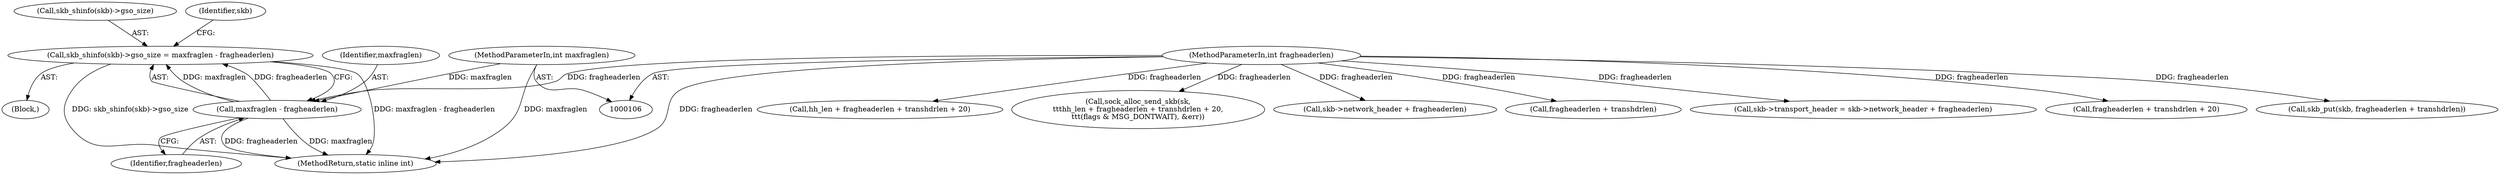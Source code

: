 digraph "0_linux_e93b7d748be887cd7639b113ba7d7ef792a7efb9@integer" {
"1000179" [label="(Call,skb_shinfo(skb)->gso_size = maxfraglen - fragheaderlen)"];
"1000184" [label="(Call,maxfraglen - fragheaderlen)"];
"1000115" [label="(MethodParameterIn,int maxfraglen)"];
"1000113" [label="(MethodParameterIn,int fragheaderlen)"];
"1000132" [label="(Call,hh_len + fragheaderlen + transhdrlen + 20)"];
"1000179" [label="(Call,skb_shinfo(skb)->gso_size = maxfraglen - fragheaderlen)"];
"1000130" [label="(Call,sock_alloc_send_skb(sk,\n\t\t\thh_len + fragheaderlen + transhdrlen + 20,\n\t\t\t(flags & MSG_DONTWAIT), &err))"];
"1000127" [label="(Block,)"];
"1000164" [label="(Call,skb->network_header + fragheaderlen)"];
"1000205" [label="(MethodReturn,static inline int)"];
"1000186" [label="(Identifier,fragheaderlen)"];
"1000155" [label="(Call,fragheaderlen + transhdrlen)"];
"1000160" [label="(Call,skb->transport_header = skb->network_header + fragheaderlen)"];
"1000180" [label="(Call,skb_shinfo(skb)->gso_size)"];
"1000190" [label="(Identifier,skb)"];
"1000185" [label="(Identifier,maxfraglen)"];
"1000134" [label="(Call,fragheaderlen + transhdrlen + 20)"];
"1000115" [label="(MethodParameterIn,int maxfraglen)"];
"1000113" [label="(MethodParameterIn,int fragheaderlen)"];
"1000184" [label="(Call,maxfraglen - fragheaderlen)"];
"1000153" [label="(Call,skb_put(skb, fragheaderlen + transhdrlen))"];
"1000179" -> "1000127"  [label="AST: "];
"1000179" -> "1000184"  [label="CFG: "];
"1000180" -> "1000179"  [label="AST: "];
"1000184" -> "1000179"  [label="AST: "];
"1000190" -> "1000179"  [label="CFG: "];
"1000179" -> "1000205"  [label="DDG: maxfraglen - fragheaderlen"];
"1000179" -> "1000205"  [label="DDG: skb_shinfo(skb)->gso_size"];
"1000184" -> "1000179"  [label="DDG: maxfraglen"];
"1000184" -> "1000179"  [label="DDG: fragheaderlen"];
"1000184" -> "1000186"  [label="CFG: "];
"1000185" -> "1000184"  [label="AST: "];
"1000186" -> "1000184"  [label="AST: "];
"1000184" -> "1000205"  [label="DDG: maxfraglen"];
"1000184" -> "1000205"  [label="DDG: fragheaderlen"];
"1000115" -> "1000184"  [label="DDG: maxfraglen"];
"1000113" -> "1000184"  [label="DDG: fragheaderlen"];
"1000115" -> "1000106"  [label="AST: "];
"1000115" -> "1000205"  [label="DDG: maxfraglen"];
"1000113" -> "1000106"  [label="AST: "];
"1000113" -> "1000205"  [label="DDG: fragheaderlen"];
"1000113" -> "1000130"  [label="DDG: fragheaderlen"];
"1000113" -> "1000132"  [label="DDG: fragheaderlen"];
"1000113" -> "1000134"  [label="DDG: fragheaderlen"];
"1000113" -> "1000153"  [label="DDG: fragheaderlen"];
"1000113" -> "1000155"  [label="DDG: fragheaderlen"];
"1000113" -> "1000160"  [label="DDG: fragheaderlen"];
"1000113" -> "1000164"  [label="DDG: fragheaderlen"];
}
